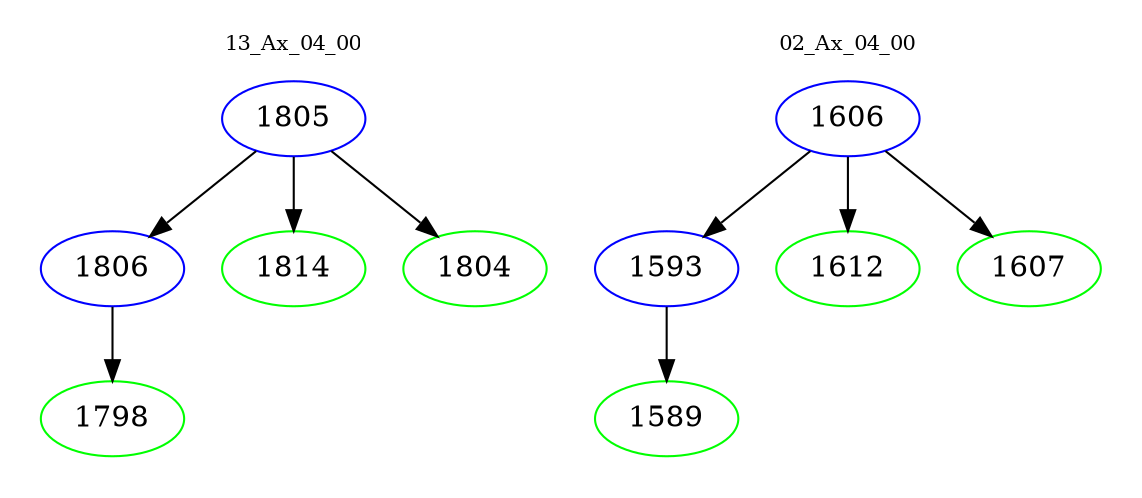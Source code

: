 digraph{
subgraph cluster_0 {
color = white
label = "13_Ax_04_00";
fontsize=10;
T0_1805 [label="1805", color="blue"]
T0_1805 -> T0_1806 [color="black"]
T0_1806 [label="1806", color="blue"]
T0_1806 -> T0_1798 [color="black"]
T0_1798 [label="1798", color="green"]
T0_1805 -> T0_1814 [color="black"]
T0_1814 [label="1814", color="green"]
T0_1805 -> T0_1804 [color="black"]
T0_1804 [label="1804", color="green"]
}
subgraph cluster_1 {
color = white
label = "02_Ax_04_00";
fontsize=10;
T1_1606 [label="1606", color="blue"]
T1_1606 -> T1_1593 [color="black"]
T1_1593 [label="1593", color="blue"]
T1_1593 -> T1_1589 [color="black"]
T1_1589 [label="1589", color="green"]
T1_1606 -> T1_1612 [color="black"]
T1_1612 [label="1612", color="green"]
T1_1606 -> T1_1607 [color="black"]
T1_1607 [label="1607", color="green"]
}
}
